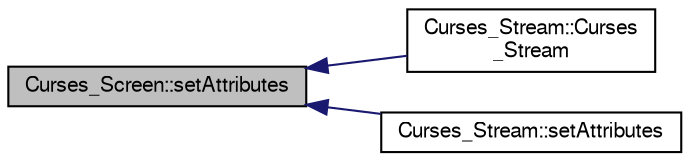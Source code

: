 digraph "Curses_Screen::setAttributes"
{
  bgcolor="transparent";
  edge [fontname="FreeSans",fontsize="10",labelfontname="FreeSans",labelfontsize="10"];
  node [fontname="FreeSans",fontsize="10",shape=record];
  rankdir="LR";
  Node1 [label="Curses_Screen::setAttributes",height=0.2,width=0.4,color="black", fillcolor="grey75", style="filled" fontcolor="black"];
  Node1 -> Node2 [dir="back",color="midnightblue",fontsize="10",style="solid",fontname="FreeSans"];
  Node2 [label="Curses_Stream::Curses\l_Stream",height=0.2,width=0.4,color="black",URL="$classCurses__Stream.html#a774336f371f5c3b9ef902b758cc02361",tooltip="constructor calls Curses_Screen::setAttributes to set the default attributes of O_Stream"];
  Node1 -> Node3 [dir="back",color="midnightblue",fontsize="10",style="solid",fontname="FreeSans"];
  Node3 [label="Curses_Stream::setAttributes",height=0.2,width=0.4,color="black",URL="$classCurses__Stream.html#a4861c26f5270be9ceda53a5a50383a88",tooltip="combine the setAttributes function of O_Stream with the presented interface of the Curses driver..."];
}
